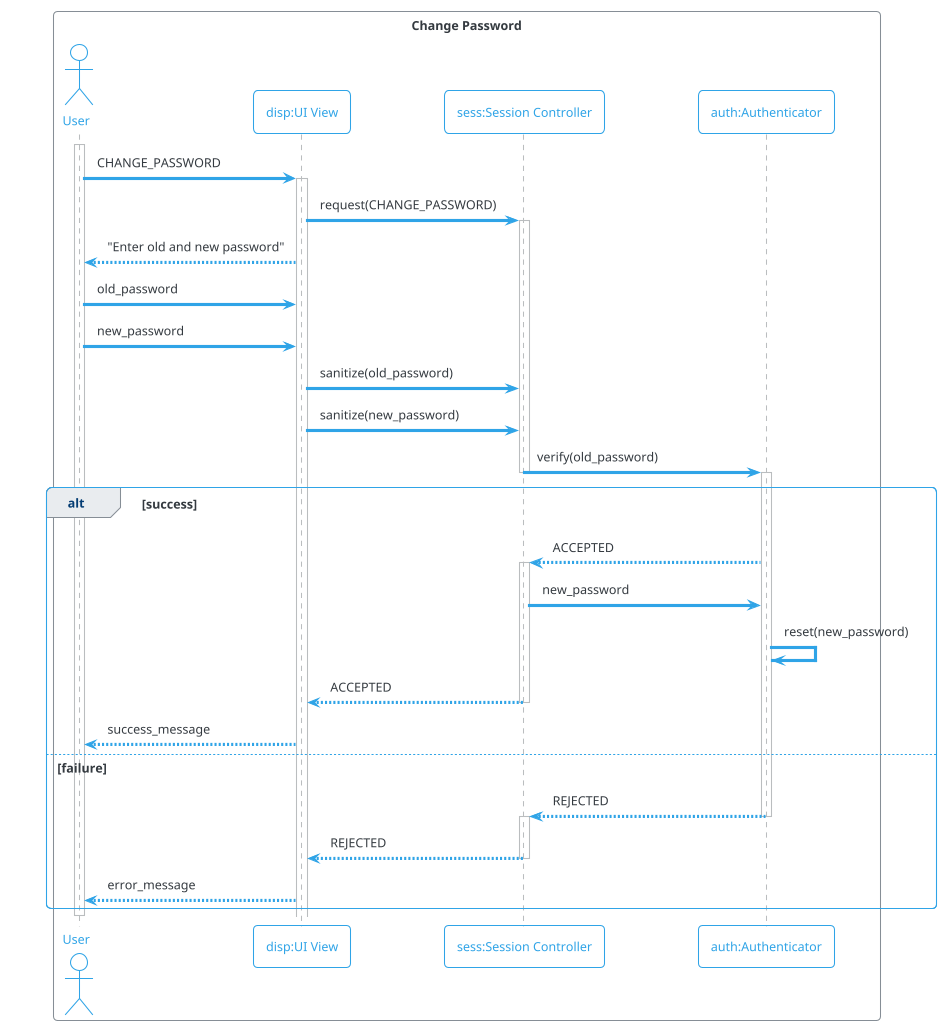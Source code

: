@startuml change_password
!theme cerulean-outline
box "Change Password"
actor "User" as user
participant "disp:UI View" as disp
participant "sess:Session Controller" as sess
participant "auth:Authenticator" as auth
end box
activate user
user -> disp ++: CHANGE_PASSWORD
disp -> sess ++: request(CHANGE_PASSWORD)
disp --> user: "Enter old and new password"
user -> disp: old_password
user -> disp: new_password
disp -> sess: sanitize(old_password)
disp -> sess: sanitize(new_password)
sess -> auth --++: verify(old_password)
alt success
  auth --> sess ++ : ACCEPTED
  sess -> auth : new_password
  auth -> auth : reset(new_password)
  sess --> disp -- : ACCEPTED
  disp --> user : success_message
else failure
  auth --> sess --++ : REJECTED
   sess --> disp -- : REJECTED
  disp --> user : error_message
end
deactivate user
@enduml